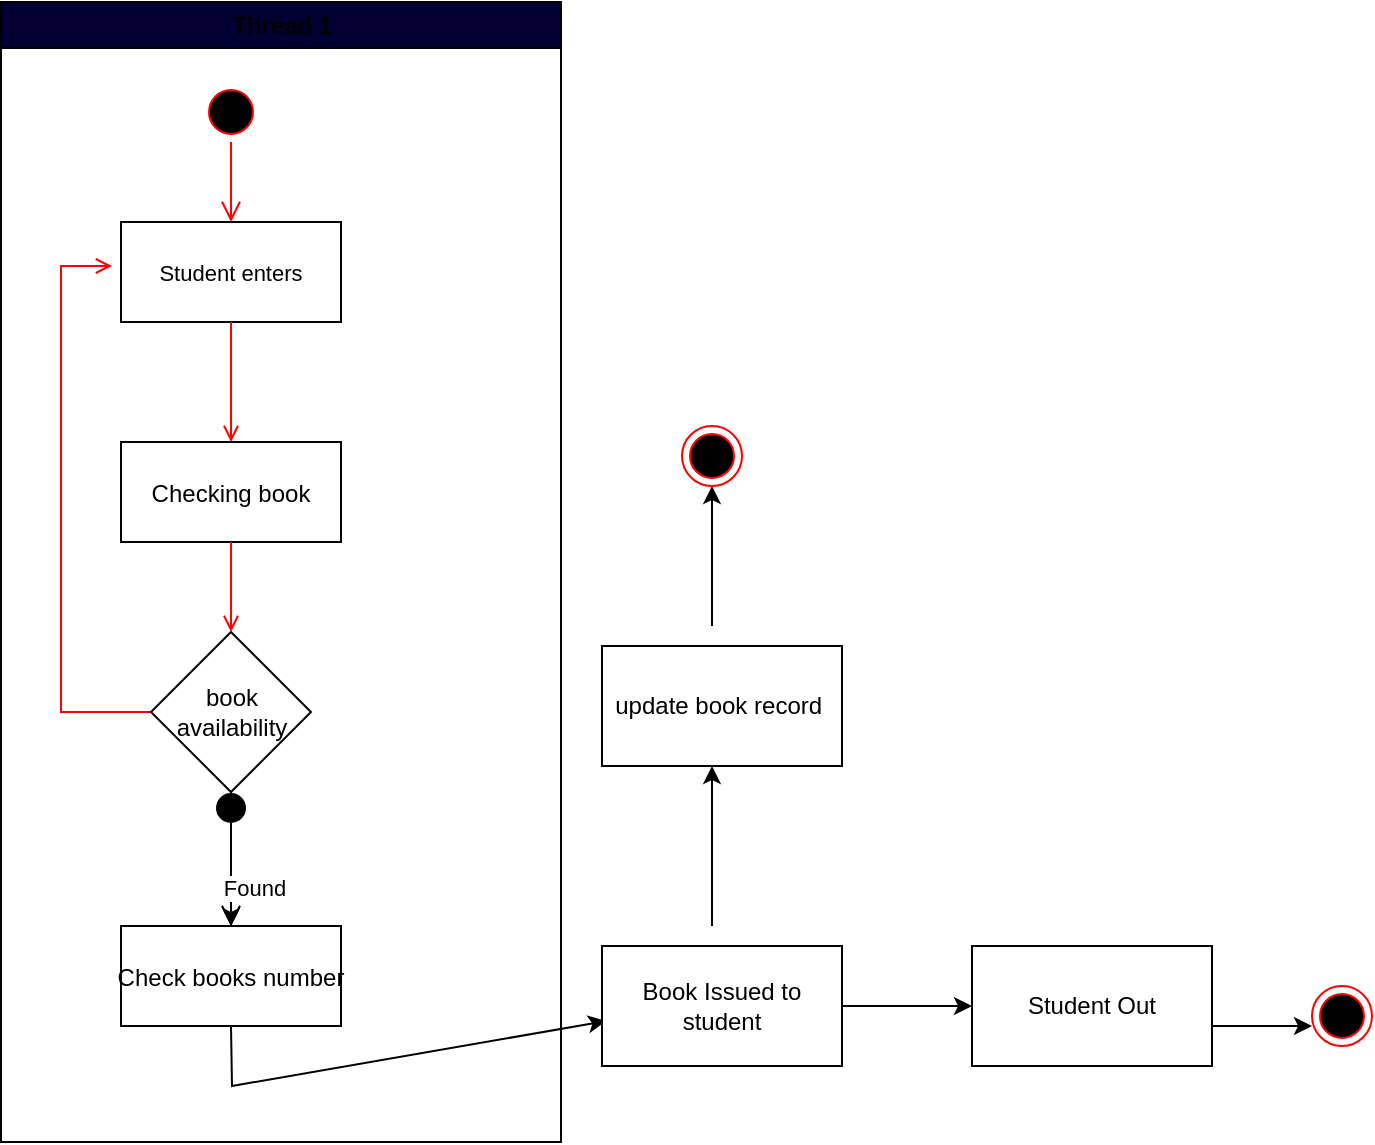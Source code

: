 <mxfile version="22.0.8" type="github">
  <diagram name="Page-1" id="e7e014a7-5840-1c2e-5031-d8a46d1fe8dd">
    <mxGraphModel dx="1433" dy="599" grid="1" gridSize="10" guides="1" tooltips="1" connect="1" arrows="1" fold="1" page="1" pageScale="1" pageWidth="1169" pageHeight="826" background="none" math="0" shadow="0">
      <root>
        <mxCell id="0" />
        <mxCell id="1" parent="0" />
        <mxCell id="2" value="Thread 1" style="swimlane;whiteSpace=wrap;fillColor=#000033;" parent="1" vertex="1">
          <mxGeometry x="164.5" y="128" width="280" height="570" as="geometry" />
        </mxCell>
        <mxCell id="5" value="" style="ellipse;shape=startState;fillColor=#000000;strokeColor=#ff0000;" parent="2" vertex="1">
          <mxGeometry x="100" y="40" width="30" height="30" as="geometry" />
        </mxCell>
        <mxCell id="6" value="" style="edgeStyle=elbowEdgeStyle;elbow=horizontal;verticalAlign=bottom;endArrow=open;endSize=8;strokeColor=#FF0000;endFill=1;rounded=0" parent="2" source="5" target="7" edge="1">
          <mxGeometry x="100" y="40" as="geometry">
            <mxPoint x="115" y="110" as="targetPoint" />
          </mxGeometry>
        </mxCell>
        <mxCell id="7" value="Student enters" style="fontSize=11;" parent="2" vertex="1">
          <mxGeometry x="60" y="110" width="110" height="50" as="geometry" />
        </mxCell>
        <mxCell id="8" value="Checking book" style="" parent="2" vertex="1">
          <mxGeometry x="60" y="220" width="110" height="50" as="geometry" />
        </mxCell>
        <mxCell id="9" value="" style="endArrow=open;strokeColor=#FF0000;endFill=1;rounded=0" parent="2" source="7" target="8" edge="1">
          <mxGeometry relative="1" as="geometry" />
        </mxCell>
        <mxCell id="10" value="Check books number" style="" parent="2" vertex="1">
          <mxGeometry x="60" y="462" width="110" height="50" as="geometry" />
        </mxCell>
        <mxCell id="11" value="" style="endArrow=open;strokeColor=#FF0000;endFill=1;rounded=0" parent="2" source="xkY9rI4cr2sJqJdvcb5F-42" target="10" edge="1">
          <mxGeometry relative="1" as="geometry" />
        </mxCell>
        <mxCell id="12" value="" style="edgeStyle=elbowEdgeStyle;elbow=horizontal;strokeColor=#FF0000;endArrow=open;endFill=1;rounded=0;exitX=0;exitY=0.5;exitDx=0;exitDy=0;" parent="2" source="xkY9rI4cr2sJqJdvcb5F-42" edge="1">
          <mxGeometry width="100" height="100" relative="1" as="geometry">
            <mxPoint x="160" y="290" as="sourcePoint" />
            <mxPoint x="55.5" y="132" as="targetPoint" />
            <Array as="points">
              <mxPoint x="30" y="250" />
            </Array>
          </mxGeometry>
        </mxCell>
        <mxCell id="xkY9rI4cr2sJqJdvcb5F-44" value="" style="edgeStyle=orthogonalEdgeStyle;rounded=0;orthogonalLoop=1;jettySize=auto;html=1;" edge="1" parent="2" source="xkY9rI4cr2sJqJdvcb5F-42" target="10">
          <mxGeometry relative="1" as="geometry" />
        </mxCell>
        <mxCell id="xkY9rI4cr2sJqJdvcb5F-42" value="book availability" style="rhombus;whiteSpace=wrap;html=1;" vertex="1" parent="2">
          <mxGeometry x="75" y="315" width="80" height="80" as="geometry" />
        </mxCell>
        <mxCell id="xkY9rI4cr2sJqJdvcb5F-43" value="" style="endArrow=open;strokeColor=#FF0000;endFill=1;rounded=0" edge="1" parent="2" source="8" target="xkY9rI4cr2sJqJdvcb5F-42">
          <mxGeometry relative="1" as="geometry">
            <mxPoint x="279.5" y="398" as="sourcePoint" />
            <mxPoint x="279.5" y="590" as="targetPoint" />
          </mxGeometry>
        </mxCell>
        <mxCell id="xkY9rI4cr2sJqJdvcb5F-45" value="Found" style="html=1;verticalAlign=bottom;startArrow=circle;startFill=1;endArrow=open;startSize=6;endSize=8;curved=0;rounded=0;entryX=0.5;entryY=0;entryDx=0;entryDy=0;exitX=0.5;exitY=1;exitDx=0;exitDy=0;" edge="1" parent="2" source="xkY9rI4cr2sJqJdvcb5F-42" target="10">
          <mxGeometry x="0.702" y="11" width="80" relative="1" as="geometry">
            <mxPoint x="115.5" y="412" as="sourcePoint" />
            <mxPoint x="185.5" y="412" as="targetPoint" />
            <mxPoint as="offset" />
          </mxGeometry>
        </mxCell>
        <mxCell id="xkY9rI4cr2sJqJdvcb5F-48" value="" style="endArrow=classic;html=1;rounded=0;exitX=0.5;exitY=1;exitDx=0;exitDy=0;entryX=0.017;entryY=0.626;entryDx=0;entryDy=0;entryPerimeter=0;" edge="1" parent="1" source="10" target="xkY9rI4cr2sJqJdvcb5F-49">
          <mxGeometry width="50" height="50" relative="1" as="geometry">
            <mxPoint x="410" y="550" as="sourcePoint" />
            <mxPoint x="530" y="670" as="targetPoint" />
            <Array as="points">
              <mxPoint x="280" y="670" />
            </Array>
          </mxGeometry>
        </mxCell>
        <mxCell id="xkY9rI4cr2sJqJdvcb5F-49" value="Book Issued to student" style="rounded=0;whiteSpace=wrap;html=1;" vertex="1" parent="1">
          <mxGeometry x="465" y="600" width="120" height="60" as="geometry" />
        </mxCell>
        <mxCell id="xkY9rI4cr2sJqJdvcb5F-50" value="" style="endArrow=classic;html=1;rounded=0;" edge="1" parent="1">
          <mxGeometry width="50" height="50" relative="1" as="geometry">
            <mxPoint x="520" y="590" as="sourcePoint" />
            <mxPoint x="520" y="510" as="targetPoint" />
          </mxGeometry>
        </mxCell>
        <mxCell id="xkY9rI4cr2sJqJdvcb5F-51" value="update book record&amp;nbsp;" style="rounded=0;whiteSpace=wrap;html=1;" vertex="1" parent="1">
          <mxGeometry x="465" y="450" width="120" height="60" as="geometry" />
        </mxCell>
        <mxCell id="xkY9rI4cr2sJqJdvcb5F-52" value="" style="endArrow=classic;html=1;rounded=0;" edge="1" parent="1">
          <mxGeometry width="50" height="50" relative="1" as="geometry">
            <mxPoint x="520" y="440" as="sourcePoint" />
            <mxPoint x="520" y="370" as="targetPoint" />
            <Array as="points">
              <mxPoint x="520" y="410" />
            </Array>
          </mxGeometry>
        </mxCell>
        <mxCell id="xkY9rI4cr2sJqJdvcb5F-53" value="" style="ellipse;html=1;shape=endState;fillColor=#000000;strokeColor=#ff0000;" vertex="1" parent="1">
          <mxGeometry x="505" y="340" width="30" height="30" as="geometry" />
        </mxCell>
        <mxCell id="xkY9rI4cr2sJqJdvcb5F-54" value="" style="endArrow=classic;html=1;rounded=0;" edge="1" parent="1">
          <mxGeometry width="50" height="50" relative="1" as="geometry">
            <mxPoint x="585" y="630" as="sourcePoint" />
            <mxPoint x="650" y="630" as="targetPoint" />
          </mxGeometry>
        </mxCell>
        <mxCell id="xkY9rI4cr2sJqJdvcb5F-55" value="Student Out" style="rounded=0;whiteSpace=wrap;html=1;" vertex="1" parent="1">
          <mxGeometry x="650" y="600" width="120" height="60" as="geometry" />
        </mxCell>
        <mxCell id="xkY9rI4cr2sJqJdvcb5F-56" value="" style="endArrow=classic;html=1;rounded=0;" edge="1" parent="1">
          <mxGeometry width="50" height="50" relative="1" as="geometry">
            <mxPoint x="770" y="640" as="sourcePoint" />
            <mxPoint x="820" y="640" as="targetPoint" />
          </mxGeometry>
        </mxCell>
        <mxCell id="xkY9rI4cr2sJqJdvcb5F-57" value="" style="ellipse;html=1;shape=endState;fillColor=#000000;strokeColor=#ff0000;" vertex="1" parent="1">
          <mxGeometry x="820" y="620" width="30" height="30" as="geometry" />
        </mxCell>
      </root>
    </mxGraphModel>
  </diagram>
</mxfile>
